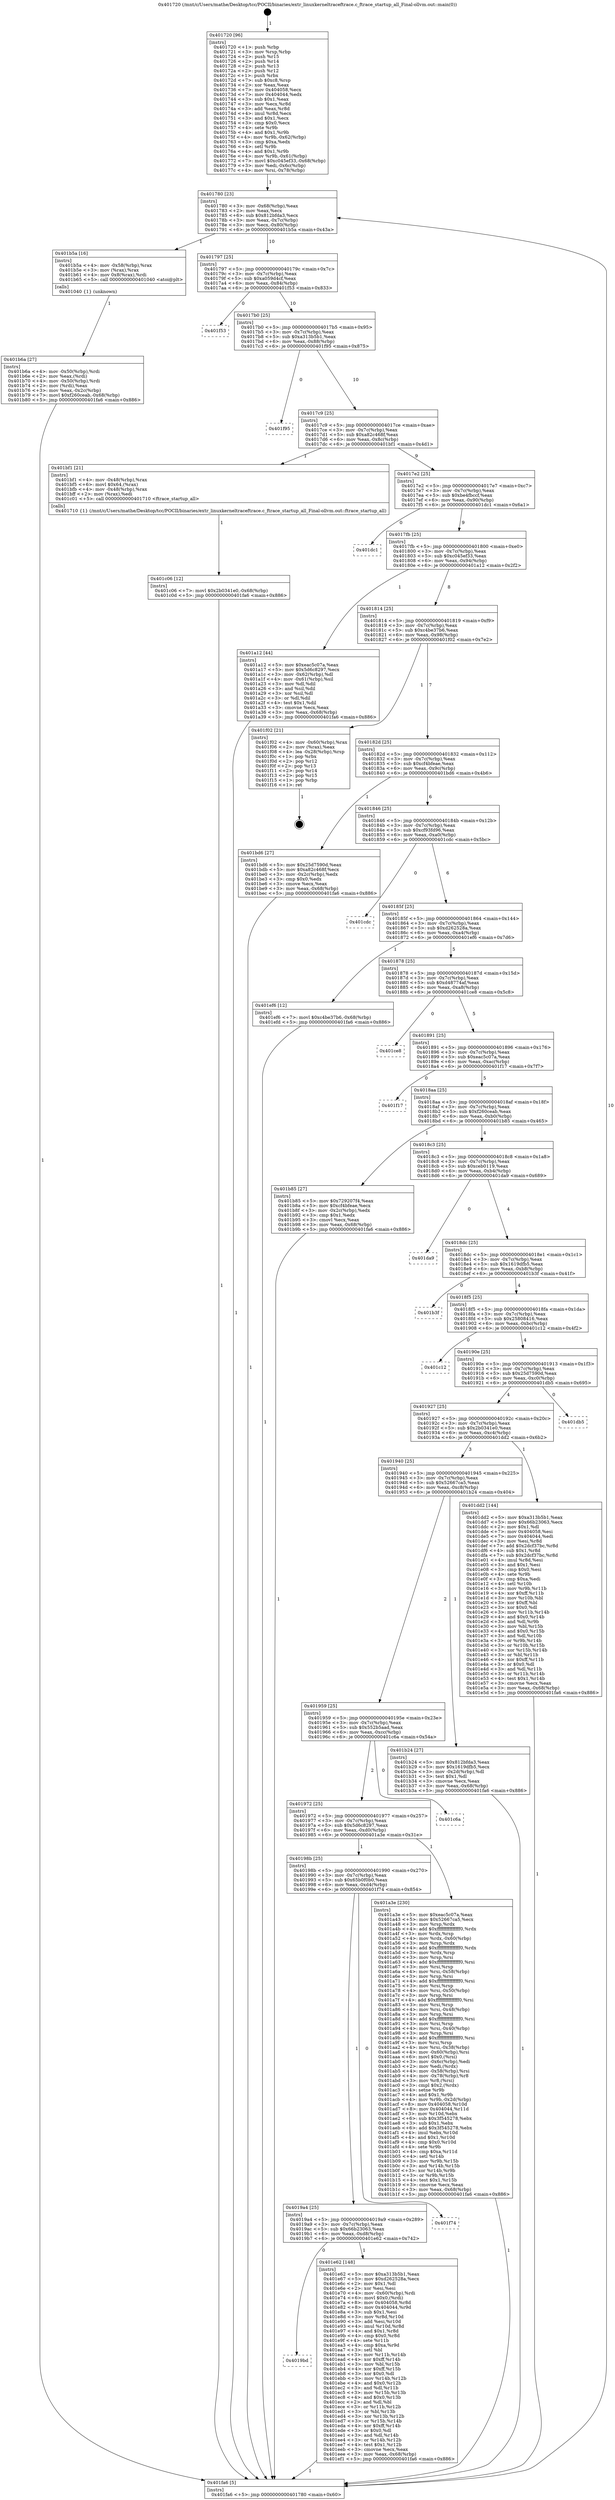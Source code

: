 digraph "0x401720" {
  label = "0x401720 (/mnt/c/Users/mathe/Desktop/tcc/POCII/binaries/extr_linuxkerneltraceftrace.c_ftrace_startup_all_Final-ollvm.out::main(0))"
  labelloc = "t"
  node[shape=record]

  Entry [label="",width=0.3,height=0.3,shape=circle,fillcolor=black,style=filled]
  "0x401780" [label="{
     0x401780 [23]\l
     | [instrs]\l
     &nbsp;&nbsp;0x401780 \<+3\>: mov -0x68(%rbp),%eax\l
     &nbsp;&nbsp;0x401783 \<+2\>: mov %eax,%ecx\l
     &nbsp;&nbsp;0x401785 \<+6\>: sub $0x812bfda3,%ecx\l
     &nbsp;&nbsp;0x40178b \<+3\>: mov %eax,-0x7c(%rbp)\l
     &nbsp;&nbsp;0x40178e \<+3\>: mov %ecx,-0x80(%rbp)\l
     &nbsp;&nbsp;0x401791 \<+6\>: je 0000000000401b5a \<main+0x43a\>\l
  }"]
  "0x401b5a" [label="{
     0x401b5a [16]\l
     | [instrs]\l
     &nbsp;&nbsp;0x401b5a \<+4\>: mov -0x58(%rbp),%rax\l
     &nbsp;&nbsp;0x401b5e \<+3\>: mov (%rax),%rax\l
     &nbsp;&nbsp;0x401b61 \<+4\>: mov 0x8(%rax),%rdi\l
     &nbsp;&nbsp;0x401b65 \<+5\>: call 0000000000401040 \<atoi@plt\>\l
     | [calls]\l
     &nbsp;&nbsp;0x401040 \{1\} (unknown)\l
  }"]
  "0x401797" [label="{
     0x401797 [25]\l
     | [instrs]\l
     &nbsp;&nbsp;0x401797 \<+5\>: jmp 000000000040179c \<main+0x7c\>\l
     &nbsp;&nbsp;0x40179c \<+3\>: mov -0x7c(%rbp),%eax\l
     &nbsp;&nbsp;0x40179f \<+5\>: sub $0xa059d4cf,%eax\l
     &nbsp;&nbsp;0x4017a4 \<+6\>: mov %eax,-0x84(%rbp)\l
     &nbsp;&nbsp;0x4017aa \<+6\>: je 0000000000401f53 \<main+0x833\>\l
  }"]
  Exit [label="",width=0.3,height=0.3,shape=circle,fillcolor=black,style=filled,peripheries=2]
  "0x401f53" [label="{
     0x401f53\l
  }", style=dashed]
  "0x4017b0" [label="{
     0x4017b0 [25]\l
     | [instrs]\l
     &nbsp;&nbsp;0x4017b0 \<+5\>: jmp 00000000004017b5 \<main+0x95\>\l
     &nbsp;&nbsp;0x4017b5 \<+3\>: mov -0x7c(%rbp),%eax\l
     &nbsp;&nbsp;0x4017b8 \<+5\>: sub $0xa313b5b1,%eax\l
     &nbsp;&nbsp;0x4017bd \<+6\>: mov %eax,-0x88(%rbp)\l
     &nbsp;&nbsp;0x4017c3 \<+6\>: je 0000000000401f95 \<main+0x875\>\l
  }"]
  "0x4019bd" [label="{
     0x4019bd\l
  }", style=dashed]
  "0x401f95" [label="{
     0x401f95\l
  }", style=dashed]
  "0x4017c9" [label="{
     0x4017c9 [25]\l
     | [instrs]\l
     &nbsp;&nbsp;0x4017c9 \<+5\>: jmp 00000000004017ce \<main+0xae\>\l
     &nbsp;&nbsp;0x4017ce \<+3\>: mov -0x7c(%rbp),%eax\l
     &nbsp;&nbsp;0x4017d1 \<+5\>: sub $0xa82c468f,%eax\l
     &nbsp;&nbsp;0x4017d6 \<+6\>: mov %eax,-0x8c(%rbp)\l
     &nbsp;&nbsp;0x4017dc \<+6\>: je 0000000000401bf1 \<main+0x4d1\>\l
  }"]
  "0x401e62" [label="{
     0x401e62 [148]\l
     | [instrs]\l
     &nbsp;&nbsp;0x401e62 \<+5\>: mov $0xa313b5b1,%eax\l
     &nbsp;&nbsp;0x401e67 \<+5\>: mov $0xd262528a,%ecx\l
     &nbsp;&nbsp;0x401e6c \<+2\>: mov $0x1,%dl\l
     &nbsp;&nbsp;0x401e6e \<+2\>: xor %esi,%esi\l
     &nbsp;&nbsp;0x401e70 \<+4\>: mov -0x60(%rbp),%rdi\l
     &nbsp;&nbsp;0x401e74 \<+6\>: movl $0x0,(%rdi)\l
     &nbsp;&nbsp;0x401e7a \<+8\>: mov 0x404058,%r8d\l
     &nbsp;&nbsp;0x401e82 \<+8\>: mov 0x404044,%r9d\l
     &nbsp;&nbsp;0x401e8a \<+3\>: sub $0x1,%esi\l
     &nbsp;&nbsp;0x401e8d \<+3\>: mov %r8d,%r10d\l
     &nbsp;&nbsp;0x401e90 \<+3\>: add %esi,%r10d\l
     &nbsp;&nbsp;0x401e93 \<+4\>: imul %r10d,%r8d\l
     &nbsp;&nbsp;0x401e97 \<+4\>: and $0x1,%r8d\l
     &nbsp;&nbsp;0x401e9b \<+4\>: cmp $0x0,%r8d\l
     &nbsp;&nbsp;0x401e9f \<+4\>: sete %r11b\l
     &nbsp;&nbsp;0x401ea3 \<+4\>: cmp $0xa,%r9d\l
     &nbsp;&nbsp;0x401ea7 \<+3\>: setl %bl\l
     &nbsp;&nbsp;0x401eaa \<+3\>: mov %r11b,%r14b\l
     &nbsp;&nbsp;0x401ead \<+4\>: xor $0xff,%r14b\l
     &nbsp;&nbsp;0x401eb1 \<+3\>: mov %bl,%r15b\l
     &nbsp;&nbsp;0x401eb4 \<+4\>: xor $0xff,%r15b\l
     &nbsp;&nbsp;0x401eb8 \<+3\>: xor $0x0,%dl\l
     &nbsp;&nbsp;0x401ebb \<+3\>: mov %r14b,%r12b\l
     &nbsp;&nbsp;0x401ebe \<+4\>: and $0x0,%r12b\l
     &nbsp;&nbsp;0x401ec2 \<+3\>: and %dl,%r11b\l
     &nbsp;&nbsp;0x401ec5 \<+3\>: mov %r15b,%r13b\l
     &nbsp;&nbsp;0x401ec8 \<+4\>: and $0x0,%r13b\l
     &nbsp;&nbsp;0x401ecc \<+2\>: and %dl,%bl\l
     &nbsp;&nbsp;0x401ece \<+3\>: or %r11b,%r12b\l
     &nbsp;&nbsp;0x401ed1 \<+3\>: or %bl,%r13b\l
     &nbsp;&nbsp;0x401ed4 \<+3\>: xor %r13b,%r12b\l
     &nbsp;&nbsp;0x401ed7 \<+3\>: or %r15b,%r14b\l
     &nbsp;&nbsp;0x401eda \<+4\>: xor $0xff,%r14b\l
     &nbsp;&nbsp;0x401ede \<+3\>: or $0x0,%dl\l
     &nbsp;&nbsp;0x401ee1 \<+3\>: and %dl,%r14b\l
     &nbsp;&nbsp;0x401ee4 \<+3\>: or %r14b,%r12b\l
     &nbsp;&nbsp;0x401ee7 \<+4\>: test $0x1,%r12b\l
     &nbsp;&nbsp;0x401eeb \<+3\>: cmovne %ecx,%eax\l
     &nbsp;&nbsp;0x401eee \<+3\>: mov %eax,-0x68(%rbp)\l
     &nbsp;&nbsp;0x401ef1 \<+5\>: jmp 0000000000401fa6 \<main+0x886\>\l
  }"]
  "0x401bf1" [label="{
     0x401bf1 [21]\l
     | [instrs]\l
     &nbsp;&nbsp;0x401bf1 \<+4\>: mov -0x48(%rbp),%rax\l
     &nbsp;&nbsp;0x401bf5 \<+6\>: movl $0x64,(%rax)\l
     &nbsp;&nbsp;0x401bfb \<+4\>: mov -0x48(%rbp),%rax\l
     &nbsp;&nbsp;0x401bff \<+2\>: mov (%rax),%edi\l
     &nbsp;&nbsp;0x401c01 \<+5\>: call 0000000000401710 \<ftrace_startup_all\>\l
     | [calls]\l
     &nbsp;&nbsp;0x401710 \{1\} (/mnt/c/Users/mathe/Desktop/tcc/POCII/binaries/extr_linuxkerneltraceftrace.c_ftrace_startup_all_Final-ollvm.out::ftrace_startup_all)\l
  }"]
  "0x4017e2" [label="{
     0x4017e2 [25]\l
     | [instrs]\l
     &nbsp;&nbsp;0x4017e2 \<+5\>: jmp 00000000004017e7 \<main+0xc7\>\l
     &nbsp;&nbsp;0x4017e7 \<+3\>: mov -0x7c(%rbp),%eax\l
     &nbsp;&nbsp;0x4017ea \<+5\>: sub $0xbe4fbccf,%eax\l
     &nbsp;&nbsp;0x4017ef \<+6\>: mov %eax,-0x90(%rbp)\l
     &nbsp;&nbsp;0x4017f5 \<+6\>: je 0000000000401dc1 \<main+0x6a1\>\l
  }"]
  "0x4019a4" [label="{
     0x4019a4 [25]\l
     | [instrs]\l
     &nbsp;&nbsp;0x4019a4 \<+5\>: jmp 00000000004019a9 \<main+0x289\>\l
     &nbsp;&nbsp;0x4019a9 \<+3\>: mov -0x7c(%rbp),%eax\l
     &nbsp;&nbsp;0x4019ac \<+5\>: sub $0x66b23063,%eax\l
     &nbsp;&nbsp;0x4019b1 \<+6\>: mov %eax,-0xd8(%rbp)\l
     &nbsp;&nbsp;0x4019b7 \<+6\>: je 0000000000401e62 \<main+0x742\>\l
  }"]
  "0x401dc1" [label="{
     0x401dc1\l
  }", style=dashed]
  "0x4017fb" [label="{
     0x4017fb [25]\l
     | [instrs]\l
     &nbsp;&nbsp;0x4017fb \<+5\>: jmp 0000000000401800 \<main+0xe0\>\l
     &nbsp;&nbsp;0x401800 \<+3\>: mov -0x7c(%rbp),%eax\l
     &nbsp;&nbsp;0x401803 \<+5\>: sub $0xc045ef33,%eax\l
     &nbsp;&nbsp;0x401808 \<+6\>: mov %eax,-0x94(%rbp)\l
     &nbsp;&nbsp;0x40180e \<+6\>: je 0000000000401a12 \<main+0x2f2\>\l
  }"]
  "0x401f74" [label="{
     0x401f74\l
  }", style=dashed]
  "0x401a12" [label="{
     0x401a12 [44]\l
     | [instrs]\l
     &nbsp;&nbsp;0x401a12 \<+5\>: mov $0xeac5c07a,%eax\l
     &nbsp;&nbsp;0x401a17 \<+5\>: mov $0x5d6c8297,%ecx\l
     &nbsp;&nbsp;0x401a1c \<+3\>: mov -0x62(%rbp),%dl\l
     &nbsp;&nbsp;0x401a1f \<+4\>: mov -0x61(%rbp),%sil\l
     &nbsp;&nbsp;0x401a23 \<+3\>: mov %dl,%dil\l
     &nbsp;&nbsp;0x401a26 \<+3\>: and %sil,%dil\l
     &nbsp;&nbsp;0x401a29 \<+3\>: xor %sil,%dl\l
     &nbsp;&nbsp;0x401a2c \<+3\>: or %dl,%dil\l
     &nbsp;&nbsp;0x401a2f \<+4\>: test $0x1,%dil\l
     &nbsp;&nbsp;0x401a33 \<+3\>: cmovne %ecx,%eax\l
     &nbsp;&nbsp;0x401a36 \<+3\>: mov %eax,-0x68(%rbp)\l
     &nbsp;&nbsp;0x401a39 \<+5\>: jmp 0000000000401fa6 \<main+0x886\>\l
  }"]
  "0x401814" [label="{
     0x401814 [25]\l
     | [instrs]\l
     &nbsp;&nbsp;0x401814 \<+5\>: jmp 0000000000401819 \<main+0xf9\>\l
     &nbsp;&nbsp;0x401819 \<+3\>: mov -0x7c(%rbp),%eax\l
     &nbsp;&nbsp;0x40181c \<+5\>: sub $0xc4be37b6,%eax\l
     &nbsp;&nbsp;0x401821 \<+6\>: mov %eax,-0x98(%rbp)\l
     &nbsp;&nbsp;0x401827 \<+6\>: je 0000000000401f02 \<main+0x7e2\>\l
  }"]
  "0x401fa6" [label="{
     0x401fa6 [5]\l
     | [instrs]\l
     &nbsp;&nbsp;0x401fa6 \<+5\>: jmp 0000000000401780 \<main+0x60\>\l
  }"]
  "0x401720" [label="{
     0x401720 [96]\l
     | [instrs]\l
     &nbsp;&nbsp;0x401720 \<+1\>: push %rbp\l
     &nbsp;&nbsp;0x401721 \<+3\>: mov %rsp,%rbp\l
     &nbsp;&nbsp;0x401724 \<+2\>: push %r15\l
     &nbsp;&nbsp;0x401726 \<+2\>: push %r14\l
     &nbsp;&nbsp;0x401728 \<+2\>: push %r13\l
     &nbsp;&nbsp;0x40172a \<+2\>: push %r12\l
     &nbsp;&nbsp;0x40172c \<+1\>: push %rbx\l
     &nbsp;&nbsp;0x40172d \<+7\>: sub $0xc8,%rsp\l
     &nbsp;&nbsp;0x401734 \<+2\>: xor %eax,%eax\l
     &nbsp;&nbsp;0x401736 \<+7\>: mov 0x404058,%ecx\l
     &nbsp;&nbsp;0x40173d \<+7\>: mov 0x404044,%edx\l
     &nbsp;&nbsp;0x401744 \<+3\>: sub $0x1,%eax\l
     &nbsp;&nbsp;0x401747 \<+3\>: mov %ecx,%r8d\l
     &nbsp;&nbsp;0x40174a \<+3\>: add %eax,%r8d\l
     &nbsp;&nbsp;0x40174d \<+4\>: imul %r8d,%ecx\l
     &nbsp;&nbsp;0x401751 \<+3\>: and $0x1,%ecx\l
     &nbsp;&nbsp;0x401754 \<+3\>: cmp $0x0,%ecx\l
     &nbsp;&nbsp;0x401757 \<+4\>: sete %r9b\l
     &nbsp;&nbsp;0x40175b \<+4\>: and $0x1,%r9b\l
     &nbsp;&nbsp;0x40175f \<+4\>: mov %r9b,-0x62(%rbp)\l
     &nbsp;&nbsp;0x401763 \<+3\>: cmp $0xa,%edx\l
     &nbsp;&nbsp;0x401766 \<+4\>: setl %r9b\l
     &nbsp;&nbsp;0x40176a \<+4\>: and $0x1,%r9b\l
     &nbsp;&nbsp;0x40176e \<+4\>: mov %r9b,-0x61(%rbp)\l
     &nbsp;&nbsp;0x401772 \<+7\>: movl $0xc045ef33,-0x68(%rbp)\l
     &nbsp;&nbsp;0x401779 \<+3\>: mov %edi,-0x6c(%rbp)\l
     &nbsp;&nbsp;0x40177c \<+4\>: mov %rsi,-0x78(%rbp)\l
  }"]
  "0x401c06" [label="{
     0x401c06 [12]\l
     | [instrs]\l
     &nbsp;&nbsp;0x401c06 \<+7\>: movl $0x2b0341e0,-0x68(%rbp)\l
     &nbsp;&nbsp;0x401c0d \<+5\>: jmp 0000000000401fa6 \<main+0x886\>\l
  }"]
  "0x401f02" [label="{
     0x401f02 [21]\l
     | [instrs]\l
     &nbsp;&nbsp;0x401f02 \<+4\>: mov -0x60(%rbp),%rax\l
     &nbsp;&nbsp;0x401f06 \<+2\>: mov (%rax),%eax\l
     &nbsp;&nbsp;0x401f08 \<+4\>: lea -0x28(%rbp),%rsp\l
     &nbsp;&nbsp;0x401f0c \<+1\>: pop %rbx\l
     &nbsp;&nbsp;0x401f0d \<+2\>: pop %r12\l
     &nbsp;&nbsp;0x401f0f \<+2\>: pop %r13\l
     &nbsp;&nbsp;0x401f11 \<+2\>: pop %r14\l
     &nbsp;&nbsp;0x401f13 \<+2\>: pop %r15\l
     &nbsp;&nbsp;0x401f15 \<+1\>: pop %rbp\l
     &nbsp;&nbsp;0x401f16 \<+1\>: ret\l
  }"]
  "0x40182d" [label="{
     0x40182d [25]\l
     | [instrs]\l
     &nbsp;&nbsp;0x40182d \<+5\>: jmp 0000000000401832 \<main+0x112\>\l
     &nbsp;&nbsp;0x401832 \<+3\>: mov -0x7c(%rbp),%eax\l
     &nbsp;&nbsp;0x401835 \<+5\>: sub $0xcf4bfeae,%eax\l
     &nbsp;&nbsp;0x40183a \<+6\>: mov %eax,-0x9c(%rbp)\l
     &nbsp;&nbsp;0x401840 \<+6\>: je 0000000000401bd6 \<main+0x4b6\>\l
  }"]
  "0x401b6a" [label="{
     0x401b6a [27]\l
     | [instrs]\l
     &nbsp;&nbsp;0x401b6a \<+4\>: mov -0x50(%rbp),%rdi\l
     &nbsp;&nbsp;0x401b6e \<+2\>: mov %eax,(%rdi)\l
     &nbsp;&nbsp;0x401b70 \<+4\>: mov -0x50(%rbp),%rdi\l
     &nbsp;&nbsp;0x401b74 \<+2\>: mov (%rdi),%eax\l
     &nbsp;&nbsp;0x401b76 \<+3\>: mov %eax,-0x2c(%rbp)\l
     &nbsp;&nbsp;0x401b79 \<+7\>: movl $0xf260ceab,-0x68(%rbp)\l
     &nbsp;&nbsp;0x401b80 \<+5\>: jmp 0000000000401fa6 \<main+0x886\>\l
  }"]
  "0x401bd6" [label="{
     0x401bd6 [27]\l
     | [instrs]\l
     &nbsp;&nbsp;0x401bd6 \<+5\>: mov $0x25d7590d,%eax\l
     &nbsp;&nbsp;0x401bdb \<+5\>: mov $0xa82c468f,%ecx\l
     &nbsp;&nbsp;0x401be0 \<+3\>: mov -0x2c(%rbp),%edx\l
     &nbsp;&nbsp;0x401be3 \<+3\>: cmp $0x0,%edx\l
     &nbsp;&nbsp;0x401be6 \<+3\>: cmove %ecx,%eax\l
     &nbsp;&nbsp;0x401be9 \<+3\>: mov %eax,-0x68(%rbp)\l
     &nbsp;&nbsp;0x401bec \<+5\>: jmp 0000000000401fa6 \<main+0x886\>\l
  }"]
  "0x401846" [label="{
     0x401846 [25]\l
     | [instrs]\l
     &nbsp;&nbsp;0x401846 \<+5\>: jmp 000000000040184b \<main+0x12b\>\l
     &nbsp;&nbsp;0x40184b \<+3\>: mov -0x7c(%rbp),%eax\l
     &nbsp;&nbsp;0x40184e \<+5\>: sub $0xcf93fd96,%eax\l
     &nbsp;&nbsp;0x401853 \<+6\>: mov %eax,-0xa0(%rbp)\l
     &nbsp;&nbsp;0x401859 \<+6\>: je 0000000000401cdc \<main+0x5bc\>\l
  }"]
  "0x40198b" [label="{
     0x40198b [25]\l
     | [instrs]\l
     &nbsp;&nbsp;0x40198b \<+5\>: jmp 0000000000401990 \<main+0x270\>\l
     &nbsp;&nbsp;0x401990 \<+3\>: mov -0x7c(%rbp),%eax\l
     &nbsp;&nbsp;0x401993 \<+5\>: sub $0x65b0f0b0,%eax\l
     &nbsp;&nbsp;0x401998 \<+6\>: mov %eax,-0xd4(%rbp)\l
     &nbsp;&nbsp;0x40199e \<+6\>: je 0000000000401f74 \<main+0x854\>\l
  }"]
  "0x401cdc" [label="{
     0x401cdc\l
  }", style=dashed]
  "0x40185f" [label="{
     0x40185f [25]\l
     | [instrs]\l
     &nbsp;&nbsp;0x40185f \<+5\>: jmp 0000000000401864 \<main+0x144\>\l
     &nbsp;&nbsp;0x401864 \<+3\>: mov -0x7c(%rbp),%eax\l
     &nbsp;&nbsp;0x401867 \<+5\>: sub $0xd262528a,%eax\l
     &nbsp;&nbsp;0x40186c \<+6\>: mov %eax,-0xa4(%rbp)\l
     &nbsp;&nbsp;0x401872 \<+6\>: je 0000000000401ef6 \<main+0x7d6\>\l
  }"]
  "0x401a3e" [label="{
     0x401a3e [230]\l
     | [instrs]\l
     &nbsp;&nbsp;0x401a3e \<+5\>: mov $0xeac5c07a,%eax\l
     &nbsp;&nbsp;0x401a43 \<+5\>: mov $0x52667ca5,%ecx\l
     &nbsp;&nbsp;0x401a48 \<+3\>: mov %rsp,%rdx\l
     &nbsp;&nbsp;0x401a4b \<+4\>: add $0xfffffffffffffff0,%rdx\l
     &nbsp;&nbsp;0x401a4f \<+3\>: mov %rdx,%rsp\l
     &nbsp;&nbsp;0x401a52 \<+4\>: mov %rdx,-0x60(%rbp)\l
     &nbsp;&nbsp;0x401a56 \<+3\>: mov %rsp,%rdx\l
     &nbsp;&nbsp;0x401a59 \<+4\>: add $0xfffffffffffffff0,%rdx\l
     &nbsp;&nbsp;0x401a5d \<+3\>: mov %rdx,%rsp\l
     &nbsp;&nbsp;0x401a60 \<+3\>: mov %rsp,%rsi\l
     &nbsp;&nbsp;0x401a63 \<+4\>: add $0xfffffffffffffff0,%rsi\l
     &nbsp;&nbsp;0x401a67 \<+3\>: mov %rsi,%rsp\l
     &nbsp;&nbsp;0x401a6a \<+4\>: mov %rsi,-0x58(%rbp)\l
     &nbsp;&nbsp;0x401a6e \<+3\>: mov %rsp,%rsi\l
     &nbsp;&nbsp;0x401a71 \<+4\>: add $0xfffffffffffffff0,%rsi\l
     &nbsp;&nbsp;0x401a75 \<+3\>: mov %rsi,%rsp\l
     &nbsp;&nbsp;0x401a78 \<+4\>: mov %rsi,-0x50(%rbp)\l
     &nbsp;&nbsp;0x401a7c \<+3\>: mov %rsp,%rsi\l
     &nbsp;&nbsp;0x401a7f \<+4\>: add $0xfffffffffffffff0,%rsi\l
     &nbsp;&nbsp;0x401a83 \<+3\>: mov %rsi,%rsp\l
     &nbsp;&nbsp;0x401a86 \<+4\>: mov %rsi,-0x48(%rbp)\l
     &nbsp;&nbsp;0x401a8a \<+3\>: mov %rsp,%rsi\l
     &nbsp;&nbsp;0x401a8d \<+4\>: add $0xfffffffffffffff0,%rsi\l
     &nbsp;&nbsp;0x401a91 \<+3\>: mov %rsi,%rsp\l
     &nbsp;&nbsp;0x401a94 \<+4\>: mov %rsi,-0x40(%rbp)\l
     &nbsp;&nbsp;0x401a98 \<+3\>: mov %rsp,%rsi\l
     &nbsp;&nbsp;0x401a9b \<+4\>: add $0xfffffffffffffff0,%rsi\l
     &nbsp;&nbsp;0x401a9f \<+3\>: mov %rsi,%rsp\l
     &nbsp;&nbsp;0x401aa2 \<+4\>: mov %rsi,-0x38(%rbp)\l
     &nbsp;&nbsp;0x401aa6 \<+4\>: mov -0x60(%rbp),%rsi\l
     &nbsp;&nbsp;0x401aaa \<+6\>: movl $0x0,(%rsi)\l
     &nbsp;&nbsp;0x401ab0 \<+3\>: mov -0x6c(%rbp),%edi\l
     &nbsp;&nbsp;0x401ab3 \<+2\>: mov %edi,(%rdx)\l
     &nbsp;&nbsp;0x401ab5 \<+4\>: mov -0x58(%rbp),%rsi\l
     &nbsp;&nbsp;0x401ab9 \<+4\>: mov -0x78(%rbp),%r8\l
     &nbsp;&nbsp;0x401abd \<+3\>: mov %r8,(%rsi)\l
     &nbsp;&nbsp;0x401ac0 \<+3\>: cmpl $0x2,(%rdx)\l
     &nbsp;&nbsp;0x401ac3 \<+4\>: setne %r9b\l
     &nbsp;&nbsp;0x401ac7 \<+4\>: and $0x1,%r9b\l
     &nbsp;&nbsp;0x401acb \<+4\>: mov %r9b,-0x2d(%rbp)\l
     &nbsp;&nbsp;0x401acf \<+8\>: mov 0x404058,%r10d\l
     &nbsp;&nbsp;0x401ad7 \<+8\>: mov 0x404044,%r11d\l
     &nbsp;&nbsp;0x401adf \<+3\>: mov %r10d,%ebx\l
     &nbsp;&nbsp;0x401ae2 \<+6\>: sub $0x3f545278,%ebx\l
     &nbsp;&nbsp;0x401ae8 \<+3\>: sub $0x1,%ebx\l
     &nbsp;&nbsp;0x401aeb \<+6\>: add $0x3f545278,%ebx\l
     &nbsp;&nbsp;0x401af1 \<+4\>: imul %ebx,%r10d\l
     &nbsp;&nbsp;0x401af5 \<+4\>: and $0x1,%r10d\l
     &nbsp;&nbsp;0x401af9 \<+4\>: cmp $0x0,%r10d\l
     &nbsp;&nbsp;0x401afd \<+4\>: sete %r9b\l
     &nbsp;&nbsp;0x401b01 \<+4\>: cmp $0xa,%r11d\l
     &nbsp;&nbsp;0x401b05 \<+4\>: setl %r14b\l
     &nbsp;&nbsp;0x401b09 \<+3\>: mov %r9b,%r15b\l
     &nbsp;&nbsp;0x401b0c \<+3\>: and %r14b,%r15b\l
     &nbsp;&nbsp;0x401b0f \<+3\>: xor %r14b,%r9b\l
     &nbsp;&nbsp;0x401b12 \<+3\>: or %r9b,%r15b\l
     &nbsp;&nbsp;0x401b15 \<+4\>: test $0x1,%r15b\l
     &nbsp;&nbsp;0x401b19 \<+3\>: cmovne %ecx,%eax\l
     &nbsp;&nbsp;0x401b1c \<+3\>: mov %eax,-0x68(%rbp)\l
     &nbsp;&nbsp;0x401b1f \<+5\>: jmp 0000000000401fa6 \<main+0x886\>\l
  }"]
  "0x401ef6" [label="{
     0x401ef6 [12]\l
     | [instrs]\l
     &nbsp;&nbsp;0x401ef6 \<+7\>: movl $0xc4be37b6,-0x68(%rbp)\l
     &nbsp;&nbsp;0x401efd \<+5\>: jmp 0000000000401fa6 \<main+0x886\>\l
  }"]
  "0x401878" [label="{
     0x401878 [25]\l
     | [instrs]\l
     &nbsp;&nbsp;0x401878 \<+5\>: jmp 000000000040187d \<main+0x15d\>\l
     &nbsp;&nbsp;0x40187d \<+3\>: mov -0x7c(%rbp),%eax\l
     &nbsp;&nbsp;0x401880 \<+5\>: sub $0xd48774af,%eax\l
     &nbsp;&nbsp;0x401885 \<+6\>: mov %eax,-0xa8(%rbp)\l
     &nbsp;&nbsp;0x40188b \<+6\>: je 0000000000401ce8 \<main+0x5c8\>\l
  }"]
  "0x401972" [label="{
     0x401972 [25]\l
     | [instrs]\l
     &nbsp;&nbsp;0x401972 \<+5\>: jmp 0000000000401977 \<main+0x257\>\l
     &nbsp;&nbsp;0x401977 \<+3\>: mov -0x7c(%rbp),%eax\l
     &nbsp;&nbsp;0x40197a \<+5\>: sub $0x5d6c8297,%eax\l
     &nbsp;&nbsp;0x40197f \<+6\>: mov %eax,-0xd0(%rbp)\l
     &nbsp;&nbsp;0x401985 \<+6\>: je 0000000000401a3e \<main+0x31e\>\l
  }"]
  "0x401ce8" [label="{
     0x401ce8\l
  }", style=dashed]
  "0x401891" [label="{
     0x401891 [25]\l
     | [instrs]\l
     &nbsp;&nbsp;0x401891 \<+5\>: jmp 0000000000401896 \<main+0x176\>\l
     &nbsp;&nbsp;0x401896 \<+3\>: mov -0x7c(%rbp),%eax\l
     &nbsp;&nbsp;0x401899 \<+5\>: sub $0xeac5c07a,%eax\l
     &nbsp;&nbsp;0x40189e \<+6\>: mov %eax,-0xac(%rbp)\l
     &nbsp;&nbsp;0x4018a4 \<+6\>: je 0000000000401f17 \<main+0x7f7\>\l
  }"]
  "0x401c6a" [label="{
     0x401c6a\l
  }", style=dashed]
  "0x401f17" [label="{
     0x401f17\l
  }", style=dashed]
  "0x4018aa" [label="{
     0x4018aa [25]\l
     | [instrs]\l
     &nbsp;&nbsp;0x4018aa \<+5\>: jmp 00000000004018af \<main+0x18f\>\l
     &nbsp;&nbsp;0x4018af \<+3\>: mov -0x7c(%rbp),%eax\l
     &nbsp;&nbsp;0x4018b2 \<+5\>: sub $0xf260ceab,%eax\l
     &nbsp;&nbsp;0x4018b7 \<+6\>: mov %eax,-0xb0(%rbp)\l
     &nbsp;&nbsp;0x4018bd \<+6\>: je 0000000000401b85 \<main+0x465\>\l
  }"]
  "0x401959" [label="{
     0x401959 [25]\l
     | [instrs]\l
     &nbsp;&nbsp;0x401959 \<+5\>: jmp 000000000040195e \<main+0x23e\>\l
     &nbsp;&nbsp;0x40195e \<+3\>: mov -0x7c(%rbp),%eax\l
     &nbsp;&nbsp;0x401961 \<+5\>: sub $0x552b5aad,%eax\l
     &nbsp;&nbsp;0x401966 \<+6\>: mov %eax,-0xcc(%rbp)\l
     &nbsp;&nbsp;0x40196c \<+6\>: je 0000000000401c6a \<main+0x54a\>\l
  }"]
  "0x401b85" [label="{
     0x401b85 [27]\l
     | [instrs]\l
     &nbsp;&nbsp;0x401b85 \<+5\>: mov $0x729207f4,%eax\l
     &nbsp;&nbsp;0x401b8a \<+5\>: mov $0xcf4bfeae,%ecx\l
     &nbsp;&nbsp;0x401b8f \<+3\>: mov -0x2c(%rbp),%edx\l
     &nbsp;&nbsp;0x401b92 \<+3\>: cmp $0x1,%edx\l
     &nbsp;&nbsp;0x401b95 \<+3\>: cmovl %ecx,%eax\l
     &nbsp;&nbsp;0x401b98 \<+3\>: mov %eax,-0x68(%rbp)\l
     &nbsp;&nbsp;0x401b9b \<+5\>: jmp 0000000000401fa6 \<main+0x886\>\l
  }"]
  "0x4018c3" [label="{
     0x4018c3 [25]\l
     | [instrs]\l
     &nbsp;&nbsp;0x4018c3 \<+5\>: jmp 00000000004018c8 \<main+0x1a8\>\l
     &nbsp;&nbsp;0x4018c8 \<+3\>: mov -0x7c(%rbp),%eax\l
     &nbsp;&nbsp;0x4018cb \<+5\>: sub $0xceb0119,%eax\l
     &nbsp;&nbsp;0x4018d0 \<+6\>: mov %eax,-0xb4(%rbp)\l
     &nbsp;&nbsp;0x4018d6 \<+6\>: je 0000000000401da9 \<main+0x689\>\l
  }"]
  "0x401b24" [label="{
     0x401b24 [27]\l
     | [instrs]\l
     &nbsp;&nbsp;0x401b24 \<+5\>: mov $0x812bfda3,%eax\l
     &nbsp;&nbsp;0x401b29 \<+5\>: mov $0x1619dfb5,%ecx\l
     &nbsp;&nbsp;0x401b2e \<+3\>: mov -0x2d(%rbp),%dl\l
     &nbsp;&nbsp;0x401b31 \<+3\>: test $0x1,%dl\l
     &nbsp;&nbsp;0x401b34 \<+3\>: cmovne %ecx,%eax\l
     &nbsp;&nbsp;0x401b37 \<+3\>: mov %eax,-0x68(%rbp)\l
     &nbsp;&nbsp;0x401b3a \<+5\>: jmp 0000000000401fa6 \<main+0x886\>\l
  }"]
  "0x401da9" [label="{
     0x401da9\l
  }", style=dashed]
  "0x4018dc" [label="{
     0x4018dc [25]\l
     | [instrs]\l
     &nbsp;&nbsp;0x4018dc \<+5\>: jmp 00000000004018e1 \<main+0x1c1\>\l
     &nbsp;&nbsp;0x4018e1 \<+3\>: mov -0x7c(%rbp),%eax\l
     &nbsp;&nbsp;0x4018e4 \<+5\>: sub $0x1619dfb5,%eax\l
     &nbsp;&nbsp;0x4018e9 \<+6\>: mov %eax,-0xb8(%rbp)\l
     &nbsp;&nbsp;0x4018ef \<+6\>: je 0000000000401b3f \<main+0x41f\>\l
  }"]
  "0x401940" [label="{
     0x401940 [25]\l
     | [instrs]\l
     &nbsp;&nbsp;0x401940 \<+5\>: jmp 0000000000401945 \<main+0x225\>\l
     &nbsp;&nbsp;0x401945 \<+3\>: mov -0x7c(%rbp),%eax\l
     &nbsp;&nbsp;0x401948 \<+5\>: sub $0x52667ca5,%eax\l
     &nbsp;&nbsp;0x40194d \<+6\>: mov %eax,-0xc8(%rbp)\l
     &nbsp;&nbsp;0x401953 \<+6\>: je 0000000000401b24 \<main+0x404\>\l
  }"]
  "0x401b3f" [label="{
     0x401b3f\l
  }", style=dashed]
  "0x4018f5" [label="{
     0x4018f5 [25]\l
     | [instrs]\l
     &nbsp;&nbsp;0x4018f5 \<+5\>: jmp 00000000004018fa \<main+0x1da\>\l
     &nbsp;&nbsp;0x4018fa \<+3\>: mov -0x7c(%rbp),%eax\l
     &nbsp;&nbsp;0x4018fd \<+5\>: sub $0x25808416,%eax\l
     &nbsp;&nbsp;0x401902 \<+6\>: mov %eax,-0xbc(%rbp)\l
     &nbsp;&nbsp;0x401908 \<+6\>: je 0000000000401c12 \<main+0x4f2\>\l
  }"]
  "0x401dd2" [label="{
     0x401dd2 [144]\l
     | [instrs]\l
     &nbsp;&nbsp;0x401dd2 \<+5\>: mov $0xa313b5b1,%eax\l
     &nbsp;&nbsp;0x401dd7 \<+5\>: mov $0x66b23063,%ecx\l
     &nbsp;&nbsp;0x401ddc \<+2\>: mov $0x1,%dl\l
     &nbsp;&nbsp;0x401dde \<+7\>: mov 0x404058,%esi\l
     &nbsp;&nbsp;0x401de5 \<+7\>: mov 0x404044,%edi\l
     &nbsp;&nbsp;0x401dec \<+3\>: mov %esi,%r8d\l
     &nbsp;&nbsp;0x401def \<+7\>: add $0x2dcf37bc,%r8d\l
     &nbsp;&nbsp;0x401df6 \<+4\>: sub $0x1,%r8d\l
     &nbsp;&nbsp;0x401dfa \<+7\>: sub $0x2dcf37bc,%r8d\l
     &nbsp;&nbsp;0x401e01 \<+4\>: imul %r8d,%esi\l
     &nbsp;&nbsp;0x401e05 \<+3\>: and $0x1,%esi\l
     &nbsp;&nbsp;0x401e08 \<+3\>: cmp $0x0,%esi\l
     &nbsp;&nbsp;0x401e0b \<+4\>: sete %r9b\l
     &nbsp;&nbsp;0x401e0f \<+3\>: cmp $0xa,%edi\l
     &nbsp;&nbsp;0x401e12 \<+4\>: setl %r10b\l
     &nbsp;&nbsp;0x401e16 \<+3\>: mov %r9b,%r11b\l
     &nbsp;&nbsp;0x401e19 \<+4\>: xor $0xff,%r11b\l
     &nbsp;&nbsp;0x401e1d \<+3\>: mov %r10b,%bl\l
     &nbsp;&nbsp;0x401e20 \<+3\>: xor $0xff,%bl\l
     &nbsp;&nbsp;0x401e23 \<+3\>: xor $0x0,%dl\l
     &nbsp;&nbsp;0x401e26 \<+3\>: mov %r11b,%r14b\l
     &nbsp;&nbsp;0x401e29 \<+4\>: and $0x0,%r14b\l
     &nbsp;&nbsp;0x401e2d \<+3\>: and %dl,%r9b\l
     &nbsp;&nbsp;0x401e30 \<+3\>: mov %bl,%r15b\l
     &nbsp;&nbsp;0x401e33 \<+4\>: and $0x0,%r15b\l
     &nbsp;&nbsp;0x401e37 \<+3\>: and %dl,%r10b\l
     &nbsp;&nbsp;0x401e3a \<+3\>: or %r9b,%r14b\l
     &nbsp;&nbsp;0x401e3d \<+3\>: or %r10b,%r15b\l
     &nbsp;&nbsp;0x401e40 \<+3\>: xor %r15b,%r14b\l
     &nbsp;&nbsp;0x401e43 \<+3\>: or %bl,%r11b\l
     &nbsp;&nbsp;0x401e46 \<+4\>: xor $0xff,%r11b\l
     &nbsp;&nbsp;0x401e4a \<+3\>: or $0x0,%dl\l
     &nbsp;&nbsp;0x401e4d \<+3\>: and %dl,%r11b\l
     &nbsp;&nbsp;0x401e50 \<+3\>: or %r11b,%r14b\l
     &nbsp;&nbsp;0x401e53 \<+4\>: test $0x1,%r14b\l
     &nbsp;&nbsp;0x401e57 \<+3\>: cmovne %ecx,%eax\l
     &nbsp;&nbsp;0x401e5a \<+3\>: mov %eax,-0x68(%rbp)\l
     &nbsp;&nbsp;0x401e5d \<+5\>: jmp 0000000000401fa6 \<main+0x886\>\l
  }"]
  "0x401c12" [label="{
     0x401c12\l
  }", style=dashed]
  "0x40190e" [label="{
     0x40190e [25]\l
     | [instrs]\l
     &nbsp;&nbsp;0x40190e \<+5\>: jmp 0000000000401913 \<main+0x1f3\>\l
     &nbsp;&nbsp;0x401913 \<+3\>: mov -0x7c(%rbp),%eax\l
     &nbsp;&nbsp;0x401916 \<+5\>: sub $0x25d7590d,%eax\l
     &nbsp;&nbsp;0x40191b \<+6\>: mov %eax,-0xc0(%rbp)\l
     &nbsp;&nbsp;0x401921 \<+6\>: je 0000000000401db5 \<main+0x695\>\l
  }"]
  "0x401927" [label="{
     0x401927 [25]\l
     | [instrs]\l
     &nbsp;&nbsp;0x401927 \<+5\>: jmp 000000000040192c \<main+0x20c\>\l
     &nbsp;&nbsp;0x40192c \<+3\>: mov -0x7c(%rbp),%eax\l
     &nbsp;&nbsp;0x40192f \<+5\>: sub $0x2b0341e0,%eax\l
     &nbsp;&nbsp;0x401934 \<+6\>: mov %eax,-0xc4(%rbp)\l
     &nbsp;&nbsp;0x40193a \<+6\>: je 0000000000401dd2 \<main+0x6b2\>\l
  }"]
  "0x401db5" [label="{
     0x401db5\l
  }", style=dashed]
  Entry -> "0x401720" [label=" 1"]
  "0x401780" -> "0x401b5a" [label=" 1"]
  "0x401780" -> "0x401797" [label=" 10"]
  "0x401f02" -> Exit [label=" 1"]
  "0x401797" -> "0x401f53" [label=" 0"]
  "0x401797" -> "0x4017b0" [label=" 10"]
  "0x401ef6" -> "0x401fa6" [label=" 1"]
  "0x4017b0" -> "0x401f95" [label=" 0"]
  "0x4017b0" -> "0x4017c9" [label=" 10"]
  "0x401e62" -> "0x401fa6" [label=" 1"]
  "0x4017c9" -> "0x401bf1" [label=" 1"]
  "0x4017c9" -> "0x4017e2" [label=" 9"]
  "0x4019a4" -> "0x4019bd" [label=" 0"]
  "0x4017e2" -> "0x401dc1" [label=" 0"]
  "0x4017e2" -> "0x4017fb" [label=" 9"]
  "0x4019a4" -> "0x401e62" [label=" 1"]
  "0x4017fb" -> "0x401a12" [label=" 1"]
  "0x4017fb" -> "0x401814" [label=" 8"]
  "0x401a12" -> "0x401fa6" [label=" 1"]
  "0x401720" -> "0x401780" [label=" 1"]
  "0x401fa6" -> "0x401780" [label=" 10"]
  "0x40198b" -> "0x4019a4" [label=" 1"]
  "0x401814" -> "0x401f02" [label=" 1"]
  "0x401814" -> "0x40182d" [label=" 7"]
  "0x40198b" -> "0x401f74" [label=" 0"]
  "0x40182d" -> "0x401bd6" [label=" 1"]
  "0x40182d" -> "0x401846" [label=" 6"]
  "0x401dd2" -> "0x401fa6" [label=" 1"]
  "0x401846" -> "0x401cdc" [label=" 0"]
  "0x401846" -> "0x40185f" [label=" 6"]
  "0x401c06" -> "0x401fa6" [label=" 1"]
  "0x40185f" -> "0x401ef6" [label=" 1"]
  "0x40185f" -> "0x401878" [label=" 5"]
  "0x401bf1" -> "0x401c06" [label=" 1"]
  "0x401878" -> "0x401ce8" [label=" 0"]
  "0x401878" -> "0x401891" [label=" 5"]
  "0x401b85" -> "0x401fa6" [label=" 1"]
  "0x401891" -> "0x401f17" [label=" 0"]
  "0x401891" -> "0x4018aa" [label=" 5"]
  "0x401b6a" -> "0x401fa6" [label=" 1"]
  "0x4018aa" -> "0x401b85" [label=" 1"]
  "0x4018aa" -> "0x4018c3" [label=" 4"]
  "0x401b24" -> "0x401fa6" [label=" 1"]
  "0x4018c3" -> "0x401da9" [label=" 0"]
  "0x4018c3" -> "0x4018dc" [label=" 4"]
  "0x401a3e" -> "0x401fa6" [label=" 1"]
  "0x4018dc" -> "0x401b3f" [label=" 0"]
  "0x4018dc" -> "0x4018f5" [label=" 4"]
  "0x401972" -> "0x401a3e" [label=" 1"]
  "0x4018f5" -> "0x401c12" [label=" 0"]
  "0x4018f5" -> "0x40190e" [label=" 4"]
  "0x401bd6" -> "0x401fa6" [label=" 1"]
  "0x40190e" -> "0x401db5" [label=" 0"]
  "0x40190e" -> "0x401927" [label=" 4"]
  "0x401959" -> "0x401972" [label=" 2"]
  "0x401927" -> "0x401dd2" [label=" 1"]
  "0x401927" -> "0x401940" [label=" 3"]
  "0x401972" -> "0x40198b" [label=" 1"]
  "0x401940" -> "0x401b24" [label=" 1"]
  "0x401940" -> "0x401959" [label=" 2"]
  "0x401b5a" -> "0x401b6a" [label=" 1"]
  "0x401959" -> "0x401c6a" [label=" 0"]
}
